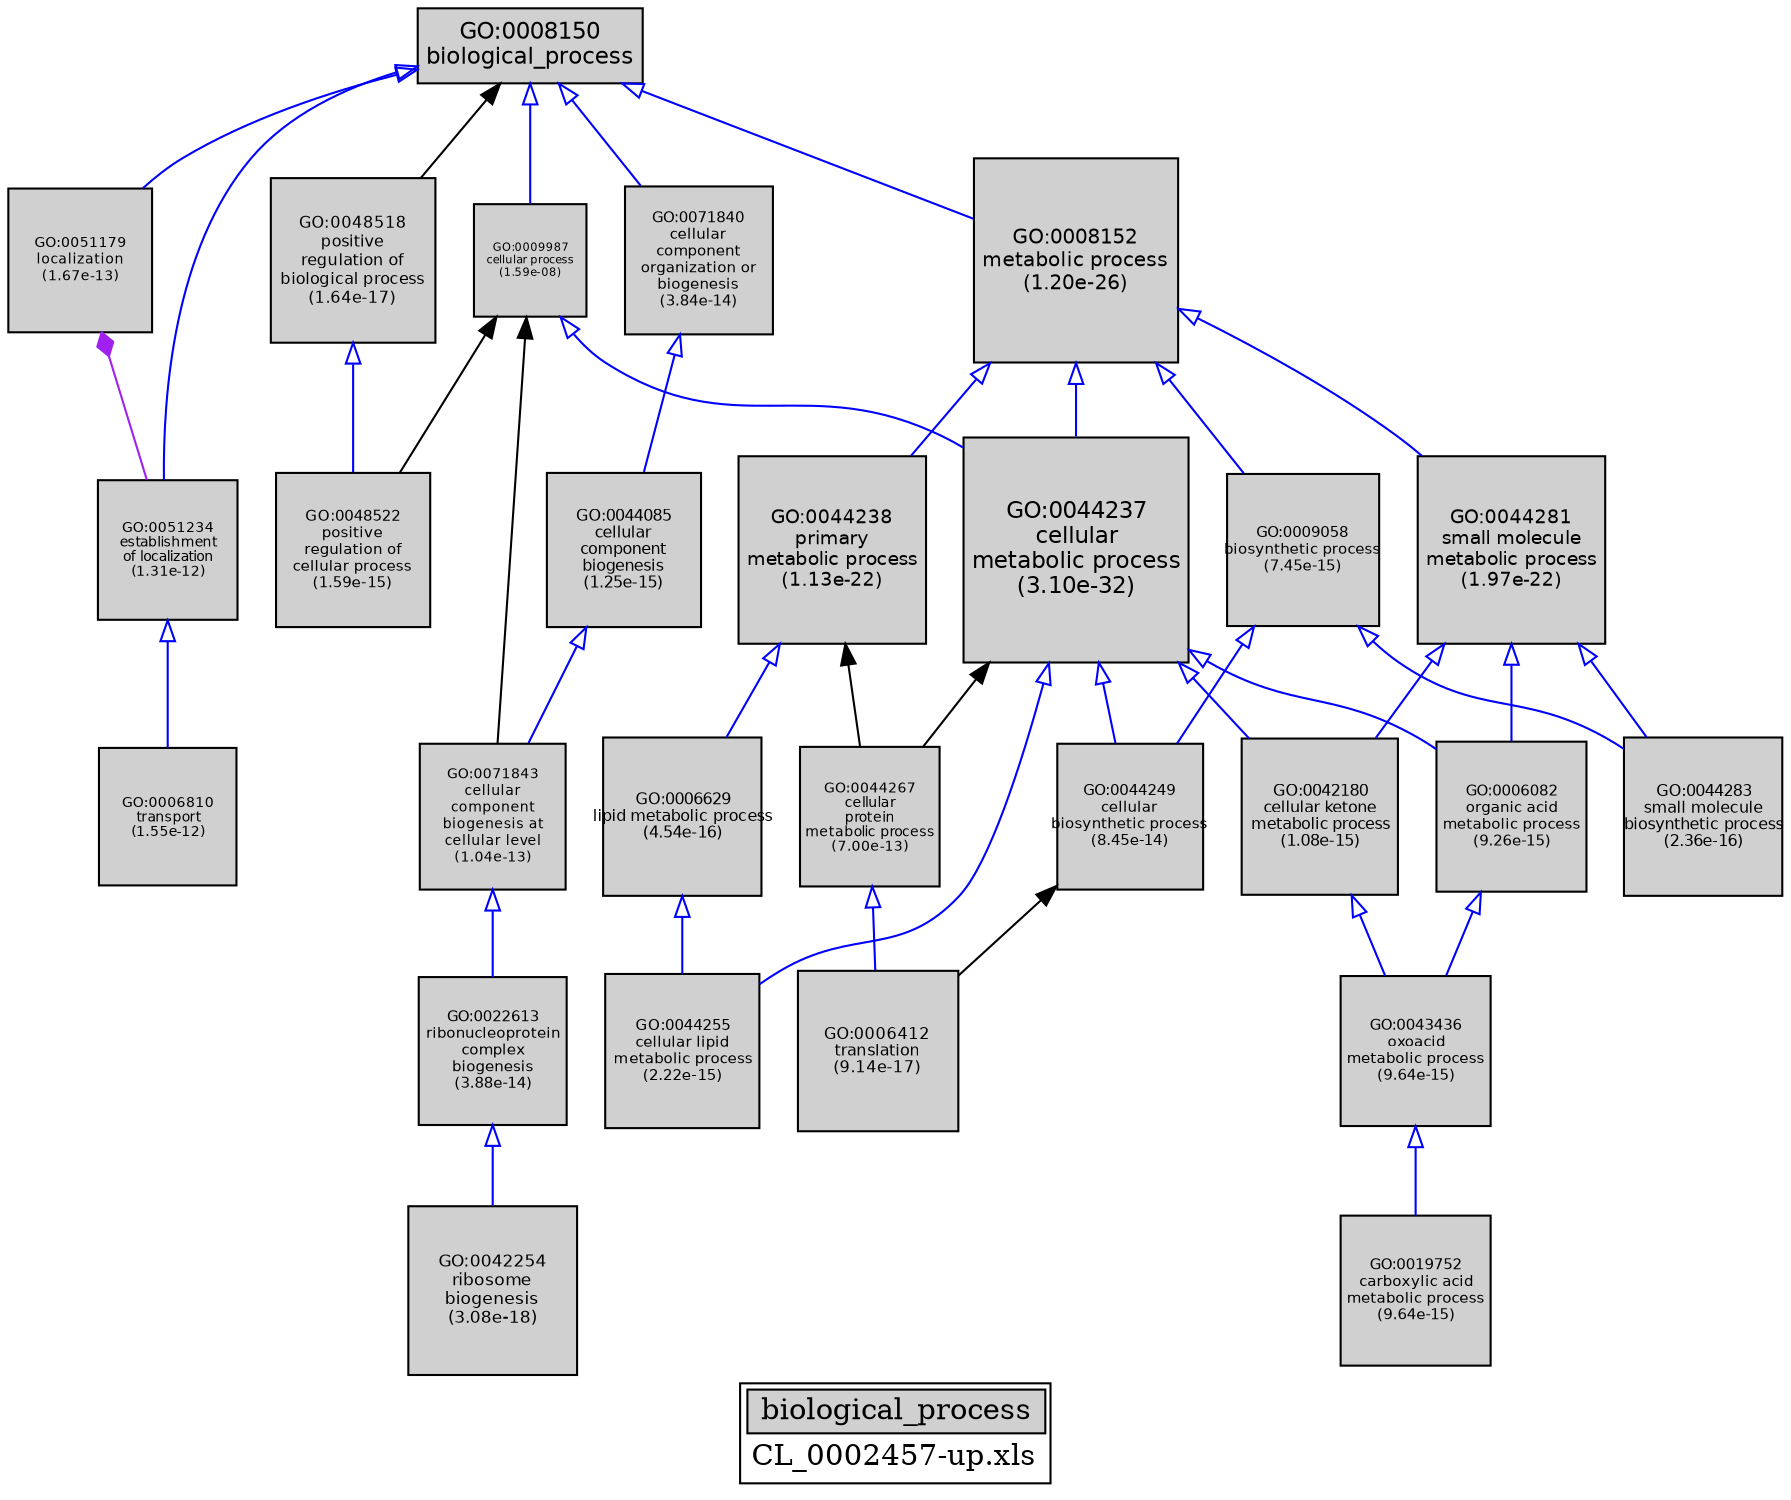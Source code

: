 digraph "biological_process" {
graph [ bgcolor = "#FFFFFF", label = <<TABLE COLOR="black" BGCOLOR="white"><TR><TD COLSPAN="2" BGCOLOR="#D0D0D0"><FONT COLOR="black">biological_process</FONT></TD></TR><TR><TD BORDER="0">CL_0002457-up.xls</TD></TR></TABLE>> ];
node [ fontname = "Helvetica" ];

subgraph "nodes" {

node [ style = "filled", fixedsize = "true", width = 1, shape = "box", fontsize = 9, fillcolor = "#D0D0D0", fontcolor = "black", color = "black" ];

"GO:0009058" [ URL = "#GO:0009058", label = <<TABLE BORDER="0"><TR><TD>GO:0009058<BR/>biosynthetic process<BR/>(7.45e-15)</TD></TR></TABLE>>, width = 1.00716017421, shape = "box", fontsize = 7.25155325433, height = 1.00716017421 ];
"GO:0044283" [ URL = "#GO:0044283", label = <<TABLE BORDER="0"><TR><TD>GO:0044283<BR/>small molecule<BR/>biosynthetic process<BR/>(2.36e-16)</TD></TR></TABLE>>, width = 1.05872896829, shape = "box", fontsize = 7.62284857172, height = 1.05872896829 ];
"GO:0051179" [ URL = "#GO:0051179", label = <<TABLE BORDER="0"><TR><TD>GO:0051179<BR/>localization<BR/>(1.67e-13)</TD></TR></TABLE>>, width = 0.958338403859, shape = "box", fontsize = 6.90003650778, height = 0.958338403859 ];
"GO:0044249" [ URL = "#GO:0044249", label = <<TABLE BORDER="0"><TR><TD>GO:0044249<BR/>cellular<BR/>biosynthetic process<BR/>(8.45e-14)</TD></TR></TABLE>>, width = 0.969228214554, shape = "box", fontsize = 6.97844314479, height = 0.969228214554 ];
"GO:0008150" [ URL = "#GO:0008150", label = <<TABLE BORDER="0"><TR><TD>GO:0008150<BR/>biological_process</TD></TR></TABLE>>, width = 1.5, shape = "box", fontsize = 10.8 ];
"GO:0044267" [ URL = "#GO:0044267", label = <<TABLE BORDER="0"><TR><TD>GO:0044267<BR/>cellular<BR/>protein<BR/>metabolic process<BR/>(7.00e-13)</TD></TR></TABLE>>, width = 0.934936368154, shape = "box", fontsize = 6.73154185071, height = 0.934936368154 ];
"GO:0006082" [ URL = "#GO:0006082", label = <<TABLE BORDER="0"><TR><TD>GO:0006082<BR/>organic acid<BR/>metabolic process<BR/>(9.26e-15)</TD></TR></TABLE>>, width = 1.00383170262, shape = "box", fontsize = 7.22758825887, height = 1.00383170262 ];
"GO:0071843" [ URL = "#GO:0071843", label = <<TABLE BORDER="0"><TR><TD>GO:0071843<BR/>cellular<BR/>component<BR/>biogenesis at<BR/>cellular level<BR/>(1.04e-13)</TD></TR></TABLE>>, width = 0.965932293194, shape = "box", fontsize = 6.954712511, height = 0.965932293194 ];
"GO:0009987" [ URL = "#GO:0009987", label = <<TABLE BORDER="0"><TR><TD>GO:0009987<BR/>cellular process<BR/>(1.59e-08)</TD></TR></TABLE>>, width = 0.751321616135, shape = "box", fontsize = 5.40951563617, height = 0.751321616135 ];
"GO:0042254" [ URL = "#GO:0042254", label = <<TABLE BORDER="0"><TR><TD>GO:0042254<BR/>ribosome<BR/>biogenesis<BR/>(3.08e-18)</TD></TR></TABLE>>, width = 1.12026029391, shape = "box", fontsize = 8.06587411612, height = 1.12026029391 ];
"GO:0006629" [ URL = "#GO:0006629", label = <<TABLE BORDER="0"><TR><TD>GO:0006629<BR/>lipid metabolic process<BR/>(4.54e-16)</TD></TR></TABLE>>, width = 1.04916431965, shape = "box", fontsize = 7.55398310151, height = 1.04916431965 ];
"GO:0044237" [ URL = "#GO:0044237", label = <<TABLE BORDER="0"><TR><TD>GO:0044237<BR/>cellular<BR/>metabolic process<BR/>(3.10e-32)</TD></TR></TABLE>>, width = 1.5, shape = "box", fontsize = 10.8, height = 1.5 ];
"GO:0044255" [ URL = "#GO:0044255", label = <<TABLE BORDER="0"><TR><TD>GO:0044255<BR/>cellular lipid<BR/>metabolic process<BR/>(2.22e-15)</TD></TR></TABLE>>, width = 1.02552599467, shape = "box", fontsize = 7.38378716161, height = 1.02552599467 ];
"GO:0044085" [ URL = "#GO:0044085", label = <<TABLE BORDER="0"><TR><TD>GO:0044085<BR/>cellular<BR/>component<BR/>biogenesis<BR/>(1.25e-15)</TD></TR></TABLE>>, width = 1.0341646057, shape = "box", fontsize = 7.44598516106, height = 1.0341646057 ];
"GO:0048522" [ URL = "#GO:0048522", label = <<TABLE BORDER="0"><TR><TD>GO:0048522<BR/>positive<BR/>regulation of<BR/>cellular process<BR/>(1.59e-15)</TD></TR></TABLE>>, width = 1.0305917597, shape = "box", fontsize = 7.42026066986, height = 1.0305917597 ];
"GO:0043436" [ URL = "#GO:0043436", label = <<TABLE BORDER="0"><TR><TD>GO:0043436<BR/>oxoacid<BR/>metabolic process<BR/>(9.64e-15)</TD></TR></TABLE>>, width = 1.0032049631, shape = "box", fontsize = 7.22307573435, height = 1.0032049631 ];
"GO:0006412" [ URL = "#GO:0006412", label = <<TABLE BORDER="0"><TR><TD>GO:0006412<BR/>translation<BR/>(9.14e-17)</TD></TR></TABLE>>, width = 1.07249459588, shape = "box", fontsize = 7.72196109036, height = 1.07249459588 ];
"GO:0071840" [ URL = "#GO:0071840", label = <<TABLE BORDER="0"><TR><TD>GO:0071840<BR/>cellular<BR/>component<BR/>organization or<BR/>biogenesis<BR/>(3.84e-14)</TD></TR></TABLE>>, width = 0.981708423011, shape = "box", fontsize = 7.06830064568, height = 0.981708423011 ];
"GO:0019752" [ URL = "#GO:0019752", label = <<TABLE BORDER="0"><TR><TD>GO:0019752<BR/>carboxylic acid<BR/>metabolic process<BR/>(9.64e-15)</TD></TR></TABLE>>, width = 1.0032049631, shape = "box", fontsize = 7.22307573435, height = 1.0032049631 ];
"GO:0044281" [ URL = "#GO:0044281", label = <<TABLE BORDER="0"><TR><TD>GO:0044281<BR/>small molecule<BR/>metabolic process<BR/>(1.97e-22)</TD></TR></TABLE>>, width = 1.2462157148, shape = "box", fontsize = 8.97275314659, height = 1.2462157148 ];
"GO:0042180" [ URL = "#GO:0042180", label = <<TABLE BORDER="0"><TR><TD>GO:0042180<BR/>cellular ketone<BR/>metabolic process<BR/>(1.08e-15)</TD></TR></TABLE>>, width = 1.03640264268, shape = "box", fontsize = 7.46209902731, height = 1.03640264268 ];
"GO:0022613" [ URL = "#GO:0022613", label = <<TABLE BORDER="0"><TR><TD>GO:0022613<BR/>ribonucleoprotein<BR/>complex<BR/>biogenesis<BR/>(3.88e-14)</TD></TR></TABLE>>, width = 0.981544389476, shape = "box", fontsize = 7.06711960423, height = 0.981544389476 ];
"GO:0048518" [ URL = "#GO:0048518", label = <<TABLE BORDER="0"><TR><TD>GO:0048518<BR/>positive<BR/>regulation of<BR/>biological process<BR/>(1.64e-17)</TD></TR></TABLE>>, width = 1.09697829032, shape = "box", fontsize = 7.89824369033, height = 1.09697829032 ];
"GO:0008152" [ URL = "#GO:0008152", label = <<TABLE BORDER="0"><TR><TD>GO:0008152<BR/>metabolic process<BR/>(1.20e-26)</TD></TR></TABLE>>, width = 1.36117285487, shape = "box", fontsize = 9.80044455508, height = 1.36117285487 ];
"GO:0006810" [ URL = "#GO:0006810", label = <<TABLE BORDER="0"><TR><TD>GO:0006810<BR/>transport<BR/>(1.55e-12)</TD></TR></TABLE>>, width = 0.921769745233, shape = "box", fontsize = 6.63674216568, height = 0.921769745233 ];
"GO:0044238" [ URL = "#GO:0044238", label = <<TABLE BORDER="0"><TR><TD>GO:0044238<BR/>primary<BR/>metabolic process<BR/>(1.13e-22)</TD></TR></TABLE>>, width = 1.25307725201, shape = "box", fontsize = 9.02215621444, height = 1.25307725201 ];
"GO:0051234" [ URL = "#GO:0051234", label = <<TABLE BORDER="0"><TR><TD>GO:0051234<BR/>establishment<BR/>of localization<BR/>(1.31e-12)</TD></TR></TABLE>>, width = 0.924524887757, shape = "box", fontsize = 6.65657919185, height = 0.924524887757 ];
}
subgraph "edges" {


edge [ dir = "back", weight = 1 ];
subgraph "regulates" {


edge [ color = "cyan", arrowtail = "none" ];
subgraph "positive" {


edge [ color = "green", arrowtail = "vee" ];
}
subgraph "negative" {


edge [ color = "red", arrowtail = "tee" ];
}
}
subgraph "part_of" {


edge [ color = "purple", arrowtail = "diamond", weight = 2.5 ];
"GO:0051179" -> "GO:0051234";
}
subgraph "is_a" {


edge [ color = "blue", arrowtail = "empty", weight = 5.0 ];
"GO:0009058" -> "GO:0044249";
"GO:0022613" -> "GO:0042254";
"GO:0006082" -> "GO:0043436";
"GO:0009058" -> "GO:0044283";
"GO:0008150" -> "GO:0051179";
"GO:0044238" -> "GO:0006629";
"GO:0048518" -> "GO:0048522";
"GO:0044281" -> "GO:0006082";
"GO:0044281" -> "GO:0044283";
"GO:0044237" -> "GO:0044249";
"GO:0071840" -> "GO:0044085";
"GO:0008152" -> "GO:0044237";
"GO:0044237" -> "GO:0042180";
"GO:0044085" -> "GO:0071843";
"GO:0008150" -> "GO:0008152";
"GO:0044237" -> "GO:0044255";
"GO:0044267" -> "GO:0006412";
"GO:0008152" -> "GO:0009058";
"GO:0042180" -> "GO:0043436";
"GO:0008152" -> "GO:0044281";
"GO:0044281" -> "GO:0042180";
"GO:0051234" -> "GO:0006810";
"GO:0008152" -> "GO:0044238";
"GO:0044237" -> "GO:0006082";
"GO:0043436" -> "GO:0019752";
"GO:0008150" -> "GO:0071840";
"GO:0008150" -> "GO:0009987";
"GO:0009987" -> "GO:0044237";
"GO:0008150" -> "GO:0051234";
"GO:0071843" -> "GO:0022613";
"GO:0006629" -> "GO:0044255";
}
"GO:0044238" -> "GO:0044267";
"GO:0008150" -> "GO:0048518";
"GO:0009987" -> "GO:0071843";
"GO:0009987" -> "GO:0048522";
"GO:0044249" -> "GO:0006412";
"GO:0044237" -> "GO:0044267";
}
}
